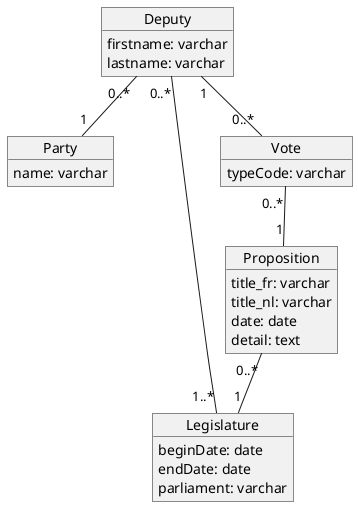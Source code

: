 @startuml class

' many type of proposition, no?
object Proposition {
  title_fr: varchar
  title_nl: varchar
  date: date
  detail: text
}

object Deputy {
  firstname: varchar
  lastname: varchar
}

object Party {
  name: varchar
}

object Legislature {
  beginDate: date 
  endDate: date
  parliament: varchar
}

' one code or varchar is good to understand (for|against|abstention|absent)
object Vote {
  typeCode: varchar
}

Deputy "0..*" -- "1" Party
Deputy "0..*" -- "1..*" Legislature
Deputy "1" -- "0..*" Vote
Vote "0..*" -- "1" Proposition
Proposition "0..*" -- "1" Legislature


@enduml